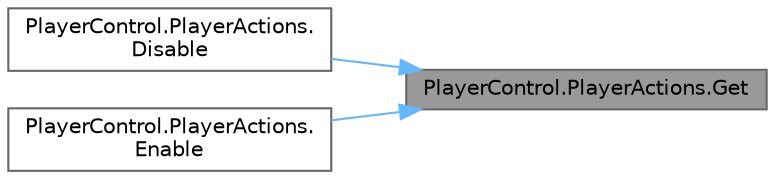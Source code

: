 digraph "PlayerControl.PlayerActions.Get"
{
 // LATEX_PDF_SIZE
  bgcolor="transparent";
  edge [fontname=Helvetica,fontsize=10,labelfontname=Helvetica,labelfontsize=10];
  node [fontname=Helvetica,fontsize=10,shape=box,height=0.2,width=0.4];
  rankdir="RL";
  Node1 [id="Node000001",label="PlayerControl.PlayerActions.Get",height=0.2,width=0.4,color="gray40", fillcolor="grey60", style="filled", fontcolor="black",tooltip=" "];
  Node1 -> Node2 [id="edge3_Node000001_Node000002",dir="back",color="steelblue1",style="solid",tooltip=" "];
  Node2 [id="Node000002",label="PlayerControl.PlayerActions.\lDisable",height=0.2,width=0.4,color="grey40", fillcolor="white", style="filled",URL="$struct_player_control_1_1_player_actions.html#ae8b7dcd9a059e0a7fafae1246ad6030b",tooltip=" "];
  Node1 -> Node3 [id="edge4_Node000001_Node000003",dir="back",color="steelblue1",style="solid",tooltip=" "];
  Node3 [id="Node000003",label="PlayerControl.PlayerActions.\lEnable",height=0.2,width=0.4,color="grey40", fillcolor="white", style="filled",URL="$struct_player_control_1_1_player_actions.html#a2ed6ca2d411bdbf599d6eb908cfb1353",tooltip=" "];
}
